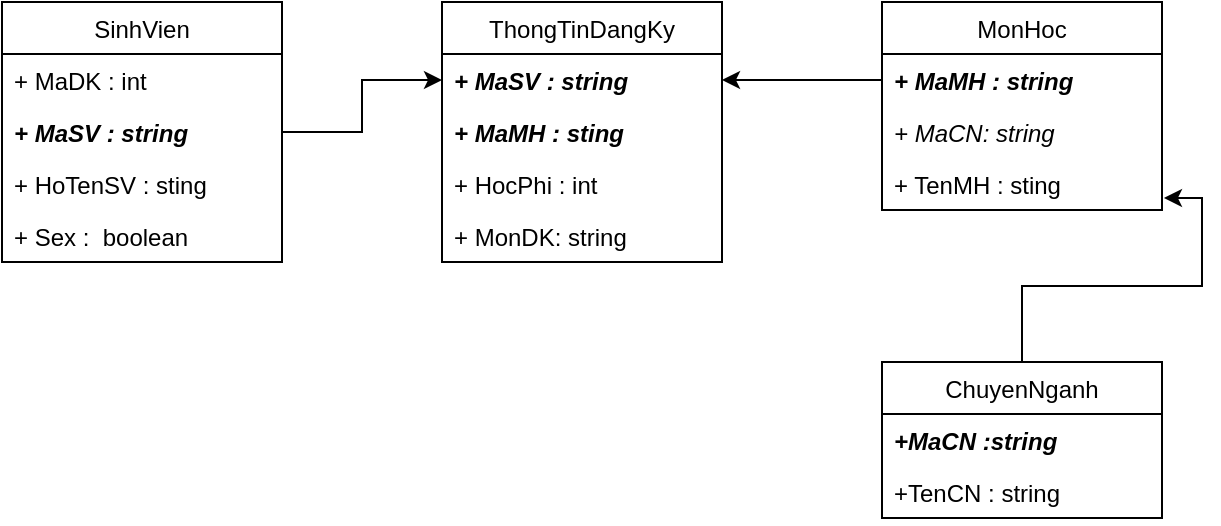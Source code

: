 <mxfile version="12.3.5" type="device" pages="1"><diagram id="mA7OHorUtJZbz9TEQdsl" name="Page-1"><mxGraphModel dx="854" dy="436" grid="1" gridSize="10" guides="1" tooltips="1" connect="1" arrows="1" fold="1" page="1" pageScale="1" pageWidth="850" pageHeight="1100" math="0" shadow="0"><root><mxCell id="0"/><mxCell id="1" parent="0"/><mxCell id="fOH9YKxpfwwMnNzidOJJ-1" value="SinhVien" style="swimlane;fontStyle=0;childLayout=stackLayout;horizontal=1;startSize=26;fillColor=none;horizontalStack=0;resizeParent=1;resizeParentMax=0;resizeLast=0;collapsible=1;marginBottom=0;" vertex="1" parent="1"><mxGeometry x="90" y="50" width="140" height="130" as="geometry"/></mxCell><mxCell id="fOH9YKxpfwwMnNzidOJJ-54" value="+ MaDK : int&#10; " style="text;strokeColor=none;fillColor=none;align=left;verticalAlign=top;spacingLeft=4;spacingRight=4;overflow=hidden;rotatable=0;points=[[0,0.5],[1,0.5]];portConstraint=eastwest;" vertex="1" parent="fOH9YKxpfwwMnNzidOJJ-1"><mxGeometry y="26" width="140" height="26" as="geometry"/></mxCell><mxCell id="fOH9YKxpfwwMnNzidOJJ-2" value="+ MaSV : string" style="text;strokeColor=none;fillColor=none;align=left;verticalAlign=top;spacingLeft=4;spacingRight=4;overflow=hidden;rotatable=0;points=[[0,0.5],[1,0.5]];portConstraint=eastwest;fontStyle=3" vertex="1" parent="fOH9YKxpfwwMnNzidOJJ-1"><mxGeometry y="52" width="140" height="26" as="geometry"/></mxCell><mxCell id="fOH9YKxpfwwMnNzidOJJ-3" value="+ HoTenSV : sting" style="text;strokeColor=none;fillColor=none;align=left;verticalAlign=top;spacingLeft=4;spacingRight=4;overflow=hidden;rotatable=0;points=[[0,0.5],[1,0.5]];portConstraint=eastwest;" vertex="1" parent="fOH9YKxpfwwMnNzidOJJ-1"><mxGeometry y="78" width="140" height="26" as="geometry"/></mxCell><mxCell id="fOH9YKxpfwwMnNzidOJJ-43" value="+ Sex :  boolean" style="text;strokeColor=none;fillColor=none;align=left;verticalAlign=top;spacingLeft=4;spacingRight=4;overflow=hidden;rotatable=0;points=[[0,0.5],[1,0.5]];portConstraint=eastwest;" vertex="1" parent="fOH9YKxpfwwMnNzidOJJ-1"><mxGeometry y="104" width="140" height="26" as="geometry"/></mxCell><mxCell id="fOH9YKxpfwwMnNzidOJJ-23" value="ThongTinDangKy" style="swimlane;fontStyle=0;childLayout=stackLayout;horizontal=1;startSize=26;fillColor=none;horizontalStack=0;resizeParent=1;resizeParentMax=0;resizeLast=0;collapsible=1;marginBottom=0;" vertex="1" parent="1"><mxGeometry x="310" y="50" width="140" height="130" as="geometry"/></mxCell><mxCell id="fOH9YKxpfwwMnNzidOJJ-24" value="+ MaSV : string" style="text;strokeColor=none;fillColor=none;align=left;verticalAlign=top;spacingLeft=4;spacingRight=4;overflow=hidden;rotatable=0;points=[[0,0.5],[1,0.5]];portConstraint=eastwest;fontStyle=3" vertex="1" parent="fOH9YKxpfwwMnNzidOJJ-23"><mxGeometry y="26" width="140" height="26" as="geometry"/></mxCell><mxCell id="fOH9YKxpfwwMnNzidOJJ-25" value="+ MaMH : sting" style="text;strokeColor=none;fillColor=none;align=left;verticalAlign=top;spacingLeft=4;spacingRight=4;overflow=hidden;rotatable=0;points=[[0,0.5],[1,0.5]];portConstraint=eastwest;fontStyle=3" vertex="1" parent="fOH9YKxpfwwMnNzidOJJ-23"><mxGeometry y="52" width="140" height="26" as="geometry"/></mxCell><mxCell id="fOH9YKxpfwwMnNzidOJJ-26" value="+ HocPhi : int" style="text;strokeColor=none;fillColor=none;align=left;verticalAlign=top;spacingLeft=4;spacingRight=4;overflow=hidden;rotatable=0;points=[[0,0.5],[1,0.5]];portConstraint=eastwest;" vertex="1" parent="fOH9YKxpfwwMnNzidOJJ-23"><mxGeometry y="78" width="140" height="26" as="geometry"/></mxCell><mxCell id="fOH9YKxpfwwMnNzidOJJ-52" value="+ MonDK: string" style="text;strokeColor=none;fillColor=none;align=left;verticalAlign=top;spacingLeft=4;spacingRight=4;overflow=hidden;rotatable=0;points=[[0,0.5],[1,0.5]];portConstraint=eastwest;" vertex="1" parent="fOH9YKxpfwwMnNzidOJJ-23"><mxGeometry y="104" width="140" height="26" as="geometry"/></mxCell><mxCell id="fOH9YKxpfwwMnNzidOJJ-28" value="MonHoc" style="swimlane;fontStyle=0;childLayout=stackLayout;horizontal=1;startSize=26;fillColor=none;horizontalStack=0;resizeParent=1;resizeParentMax=0;resizeLast=0;collapsible=1;marginBottom=0;" vertex="1" parent="1"><mxGeometry x="530" y="50" width="140" height="104" as="geometry"/></mxCell><mxCell id="fOH9YKxpfwwMnNzidOJJ-29" value="+ MaMH : string" style="text;strokeColor=none;fillColor=none;align=left;verticalAlign=top;spacingLeft=4;spacingRight=4;overflow=hidden;rotatable=0;points=[[0,0.5],[1,0.5]];portConstraint=eastwest;fontStyle=3" vertex="1" parent="fOH9YKxpfwwMnNzidOJJ-28"><mxGeometry y="26" width="140" height="26" as="geometry"/></mxCell><mxCell id="fOH9YKxpfwwMnNzidOJJ-38" value="+ MaCN: string" style="text;strokeColor=none;fillColor=none;align=left;verticalAlign=top;spacingLeft=4;spacingRight=4;overflow=hidden;rotatable=0;points=[[0,0.5],[1,0.5]];portConstraint=eastwest;fontStyle=2" vertex="1" parent="fOH9YKxpfwwMnNzidOJJ-28"><mxGeometry y="52" width="140" height="26" as="geometry"/></mxCell><mxCell id="fOH9YKxpfwwMnNzidOJJ-30" value="+ TenMH : sting" style="text;strokeColor=none;fillColor=none;align=left;verticalAlign=top;spacingLeft=4;spacingRight=4;overflow=hidden;rotatable=0;points=[[0,0.5],[1,0.5]];portConstraint=eastwest;" vertex="1" parent="fOH9YKxpfwwMnNzidOJJ-28"><mxGeometry y="78" width="140" height="26" as="geometry"/></mxCell><mxCell id="fOH9YKxpfwwMnNzidOJJ-37" value="" style="edgeStyle=orthogonalEdgeStyle;rounded=0;orthogonalLoop=1;jettySize=auto;html=1;entryX=1.007;entryY=0.769;entryDx=0;entryDy=0;entryPerimeter=0;" edge="1" parent="1" source="fOH9YKxpfwwMnNzidOJJ-33" target="fOH9YKxpfwwMnNzidOJJ-30"><mxGeometry relative="1" as="geometry"><mxPoint x="670" y="167" as="targetPoint"/></mxGeometry></mxCell><mxCell id="fOH9YKxpfwwMnNzidOJJ-33" value="ChuyenNganh" style="swimlane;fontStyle=0;childLayout=stackLayout;horizontal=1;startSize=26;fillColor=none;horizontalStack=0;resizeParent=1;resizeParentMax=0;resizeLast=0;collapsible=1;marginBottom=0;" vertex="1" parent="1"><mxGeometry x="530" y="230" width="140" height="78" as="geometry"/></mxCell><mxCell id="fOH9YKxpfwwMnNzidOJJ-34" value="+MaCN :string" style="text;strokeColor=none;fillColor=none;align=left;verticalAlign=top;spacingLeft=4;spacingRight=4;overflow=hidden;rotatable=0;points=[[0,0.5],[1,0.5]];portConstraint=eastwest;fontStyle=3" vertex="1" parent="fOH9YKxpfwwMnNzidOJJ-33"><mxGeometry y="26" width="140" height="26" as="geometry"/></mxCell><mxCell id="fOH9YKxpfwwMnNzidOJJ-35" value="+TenCN : string " style="text;strokeColor=none;fillColor=none;align=left;verticalAlign=top;spacingLeft=4;spacingRight=4;overflow=hidden;rotatable=0;points=[[0,0.5],[1,0.5]];portConstraint=eastwest;" vertex="1" parent="fOH9YKxpfwwMnNzidOJJ-33"><mxGeometry y="52" width="140" height="26" as="geometry"/></mxCell><mxCell id="fOH9YKxpfwwMnNzidOJJ-45" value="" style="edgeStyle=orthogonalEdgeStyle;rounded=0;orthogonalLoop=1;jettySize=auto;html=1;" edge="1" parent="1" source="fOH9YKxpfwwMnNzidOJJ-29" target="fOH9YKxpfwwMnNzidOJJ-24"><mxGeometry relative="1" as="geometry"><Array as="points"><mxPoint x="490" y="89"/><mxPoint x="490" y="89"/></Array></mxGeometry></mxCell><mxCell id="fOH9YKxpfwwMnNzidOJJ-48" value="" style="edgeStyle=orthogonalEdgeStyle;rounded=0;orthogonalLoop=1;jettySize=auto;html=1;" edge="1" parent="1" source="fOH9YKxpfwwMnNzidOJJ-2" target="fOH9YKxpfwwMnNzidOJJ-24"><mxGeometry relative="1" as="geometry"/></mxCell></root></mxGraphModel></diagram></mxfile>
